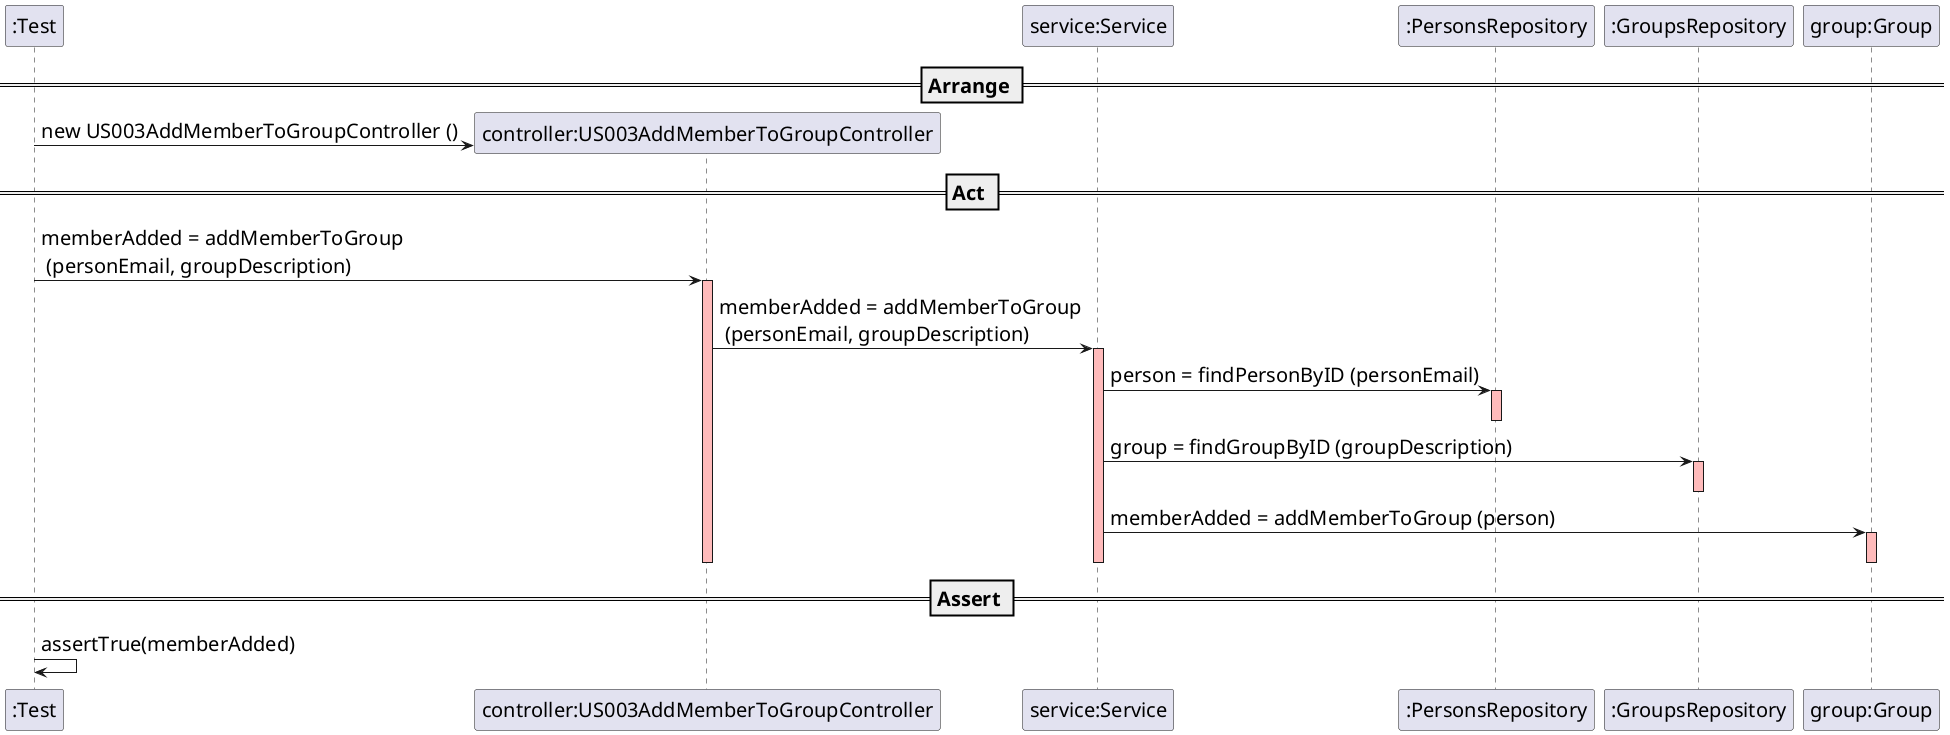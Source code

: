 .@startuml
skinparam DefaultFontSize 20
create ":Test"

== Arrange ==

create "controller:US003AddMemberToGroupController"
":Test" -> "controller:US003AddMemberToGroupController" : new US003AddMemberToGroupController ()

== Act ==

":Test" -> "controller:US003AddMemberToGroupController" : memberAdded = addMemberToGroup \n (personEmail, groupDescription)
activate "controller:US003AddMemberToGroupController" #FFBBBB

participant "service:Service"
"controller:US003AddMemberToGroupController" -> "service:Service" : memberAdded = addMemberToGroup\n (personEmail, groupDescription)
activate "service:Service" #FFBBBB

participant ":PersonsRepository"
"service:Service" -> ":PersonsRepository" : person = findPersonByID (personEmail)
activate ":PersonsRepository" #FFBBBB
deactivate ":PersonsRepository" #FFBBBB

participant ":GroupsRepository"
"service:Service" -> ":GroupsRepository" : group = findGroupByID (groupDescription)
activate ":GroupsRepository" #FFBBBB
deactivate ":GroupsRepository" #FFBBBB

participant "group:Group"
"service:Service" -> "group:Group" : memberAdded = addMemberToGroup (person)
activate "group:Group" #FFBBBB
deactivate "group:Group" #FFBBBB
deactivate "controller:US003AddMemberToGroupController" #FFBBBB
deactivate "service:Service" #FFBBBB

== Assert ==

":Test" -> ":Test" : assertTrue(memberAdded)

@enduml